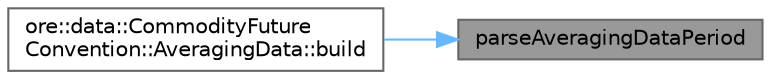 digraph "parseAveragingDataPeriod"
{
 // INTERACTIVE_SVG=YES
 // LATEX_PDF_SIZE
  bgcolor="transparent";
  edge [fontname=Helvetica,fontsize=10,labelfontname=Helvetica,labelfontsize=10];
  node [fontname=Helvetica,fontsize=10,shape=box,height=0.2,width=0.4];
  rankdir="RL";
  Node1 [label="parseAveragingDataPeriod",height=0.2,width=0.4,color="gray40", fillcolor="grey60", style="filled", fontcolor="black",tooltip="Convert text to CommodityFutureConvention::AveragingData::CalculationPeriod."];
  Node1 -> Node2 [dir="back",color="steelblue1",style="solid"];
  Node2 [label="ore::data::CommodityFuture\lConvention::AveragingData::build",height=0.2,width=0.4,color="grey40", fillcolor="white", style="filled",URL="$classore_1_1data_1_1_commodity_future_convention_1_1_averaging_data.html#a7740c7ab195c03ac140f1f75f633470f",tooltip="Populate members."];
}
